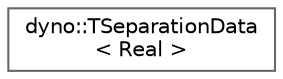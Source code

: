digraph "Graphical Class Hierarchy"
{
 // LATEX_PDF_SIZE
  bgcolor="transparent";
  edge [fontname=Helvetica,fontsize=10,labelfontname=Helvetica,labelfontsize=10];
  node [fontname=Helvetica,fontsize=10,shape=box,height=0.2,width=0.4];
  rankdir="LR";
  Node0 [id="Node000000",label="dyno::TSeparationData\l\< Real \>",height=0.2,width=0.4,color="grey40", fillcolor="white", style="filled",URL="$classdyno_1_1_t_separation_data.html",tooltip=" "];
}
